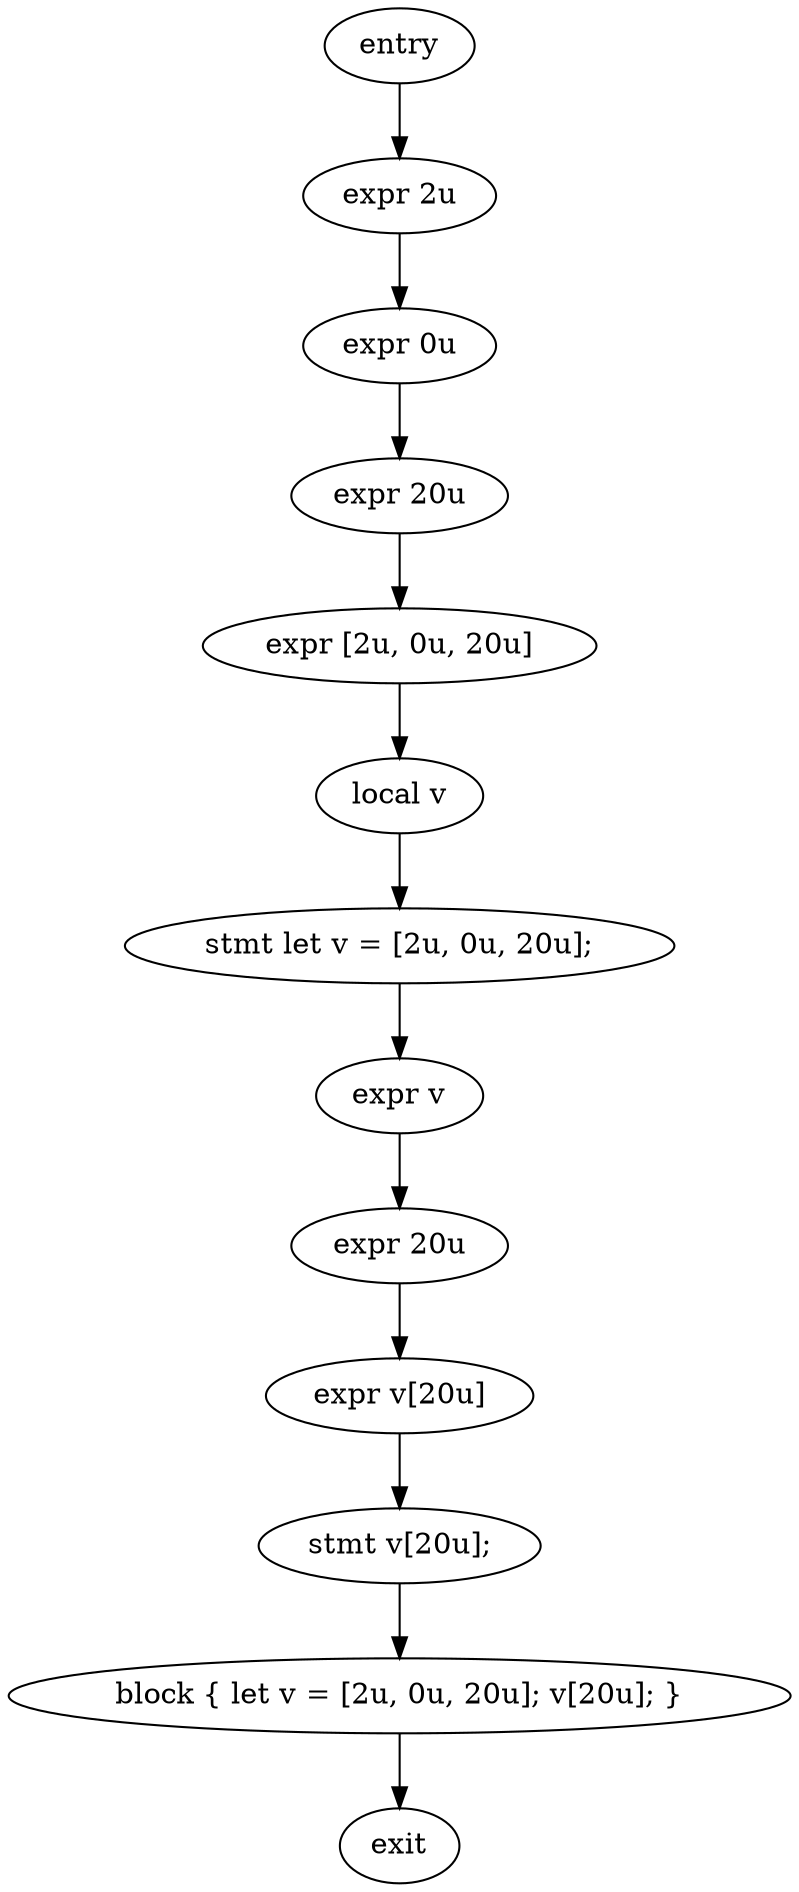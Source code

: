 digraph block {
    N0[label="entry"];
    N1[label="exit"];
    N2[label="expr 2u"];
    N3[label="expr 0u"];
    N4[label="expr 20u"];
    N5[label="expr [2u, 0u, 20u]"];
    N6[label="local v"];
    N7[label="stmt let v = [2u, 0u, 20u];"];
    N8[label="expr v"];
    N9[label="expr 20u"];
    N10[label="expr v[20u]"];
    N11[label="stmt v[20u];"];
    N12[label="block { let v = [2u, 0u, 20u]; v[20u]; }"];
    N0 -> N2;
    N2 -> N3;
    N3 -> N4;
    N4 -> N5;
    N5 -> N6;
    N6 -> N7;
    N7 -> N8;
    N8 -> N9;
    N9 -> N10;
    N10 -> N11;
    N11 -> N12;
    N12 -> N1;
}
